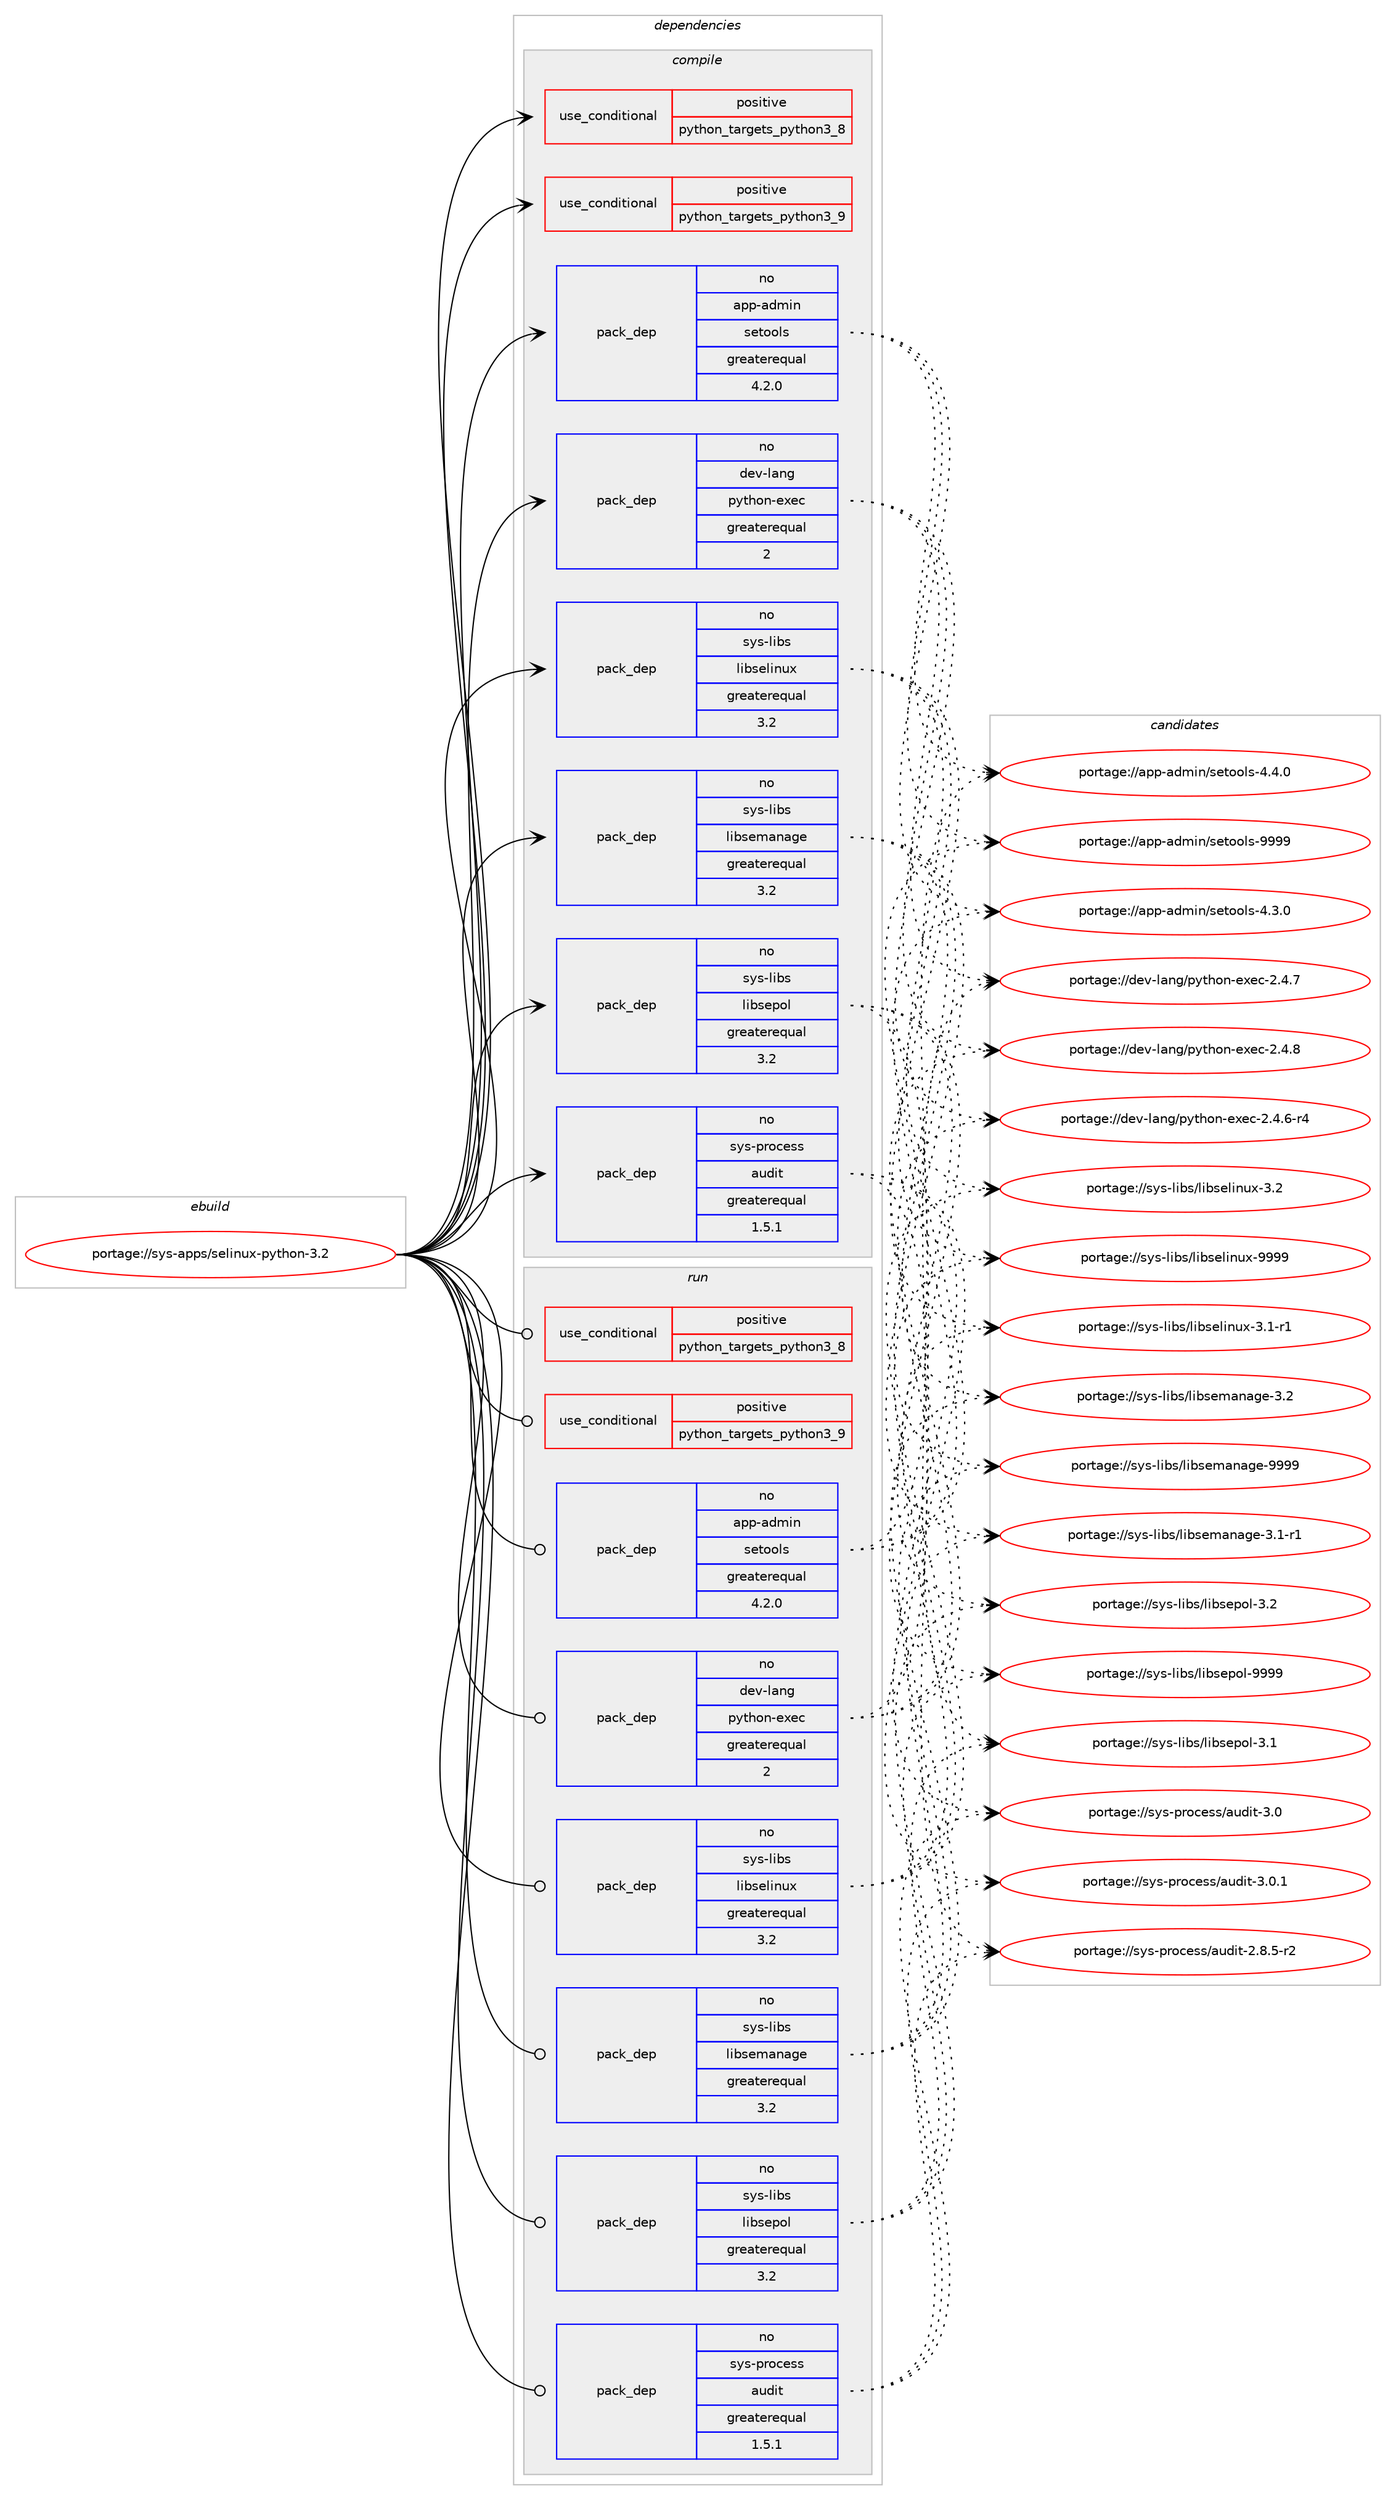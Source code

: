 digraph prolog {

# *************
# Graph options
# *************

newrank=true;
concentrate=true;
compound=true;
graph [rankdir=LR,fontname=Helvetica,fontsize=10,ranksep=1.5];#, ranksep=2.5, nodesep=0.2];
edge  [arrowhead=vee];
node  [fontname=Helvetica,fontsize=10];

# **********
# The ebuild
# **********

subgraph cluster_leftcol {
color=gray;
rank=same;
label=<<i>ebuild</i>>;
id [label="portage://sys-apps/selinux-python-3.2", color=red, width=4, href="../sys-apps/selinux-python-3.2.svg"];
}

# ****************
# The dependencies
# ****************

subgraph cluster_midcol {
color=gray;
label=<<i>dependencies</i>>;
subgraph cluster_compile {
fillcolor="#eeeeee";
style=filled;
label=<<i>compile</i>>;
subgraph cond215 {
dependency449 [label=<<TABLE BORDER="0" CELLBORDER="1" CELLSPACING="0" CELLPADDING="4"><TR><TD ROWSPAN="3" CELLPADDING="10">use_conditional</TD></TR><TR><TD>positive</TD></TR><TR><TD>python_targets_python3_8</TD></TR></TABLE>>, shape=none, color=red];
# *** BEGIN UNKNOWN DEPENDENCY TYPE (TODO) ***
# dependency449 -> package_dependency(portage://sys-apps/selinux-python-3.2,install,no,dev-lang,python,none,[,,],[slot(3.8)],[use(enable(xml),none)])
# *** END UNKNOWN DEPENDENCY TYPE (TODO) ***

}
id:e -> dependency449:w [weight=20,style="solid",arrowhead="vee"];
subgraph cond216 {
dependency450 [label=<<TABLE BORDER="0" CELLBORDER="1" CELLSPACING="0" CELLPADDING="4"><TR><TD ROWSPAN="3" CELLPADDING="10">use_conditional</TD></TR><TR><TD>positive</TD></TR><TR><TD>python_targets_python3_9</TD></TR></TABLE>>, shape=none, color=red];
# *** BEGIN UNKNOWN DEPENDENCY TYPE (TODO) ***
# dependency450 -> package_dependency(portage://sys-apps/selinux-python-3.2,install,no,dev-lang,python,none,[,,],[slot(3.9)],[use(enable(xml),none)])
# *** END UNKNOWN DEPENDENCY TYPE (TODO) ***

}
id:e -> dependency450:w [weight=20,style="solid",arrowhead="vee"];
subgraph pack233 {
dependency451 [label=<<TABLE BORDER="0" CELLBORDER="1" CELLSPACING="0" CELLPADDING="4" WIDTH="220"><TR><TD ROWSPAN="6" CELLPADDING="30">pack_dep</TD></TR><TR><TD WIDTH="110">no</TD></TR><TR><TD>app-admin</TD></TR><TR><TD>setools</TD></TR><TR><TD>greaterequal</TD></TR><TR><TD>4.2.0</TD></TR></TABLE>>, shape=none, color=blue];
}
id:e -> dependency451:w [weight=20,style="solid",arrowhead="vee"];
subgraph pack234 {
dependency452 [label=<<TABLE BORDER="0" CELLBORDER="1" CELLSPACING="0" CELLPADDING="4" WIDTH="220"><TR><TD ROWSPAN="6" CELLPADDING="30">pack_dep</TD></TR><TR><TD WIDTH="110">no</TD></TR><TR><TD>dev-lang</TD></TR><TR><TD>python-exec</TD></TR><TR><TD>greaterequal</TD></TR><TR><TD>2</TD></TR></TABLE>>, shape=none, color=blue];
}
id:e -> dependency452:w [weight=20,style="solid",arrowhead="vee"];
subgraph pack235 {
dependency453 [label=<<TABLE BORDER="0" CELLBORDER="1" CELLSPACING="0" CELLPADDING="4" WIDTH="220"><TR><TD ROWSPAN="6" CELLPADDING="30">pack_dep</TD></TR><TR><TD WIDTH="110">no</TD></TR><TR><TD>sys-libs</TD></TR><TR><TD>libselinux</TD></TR><TR><TD>greaterequal</TD></TR><TR><TD>3.2</TD></TR></TABLE>>, shape=none, color=blue];
}
id:e -> dependency453:w [weight=20,style="solid",arrowhead="vee"];
subgraph pack236 {
dependency454 [label=<<TABLE BORDER="0" CELLBORDER="1" CELLSPACING="0" CELLPADDING="4" WIDTH="220"><TR><TD ROWSPAN="6" CELLPADDING="30">pack_dep</TD></TR><TR><TD WIDTH="110">no</TD></TR><TR><TD>sys-libs</TD></TR><TR><TD>libsemanage</TD></TR><TR><TD>greaterequal</TD></TR><TR><TD>3.2</TD></TR></TABLE>>, shape=none, color=blue];
}
id:e -> dependency454:w [weight=20,style="solid",arrowhead="vee"];
subgraph pack237 {
dependency455 [label=<<TABLE BORDER="0" CELLBORDER="1" CELLSPACING="0" CELLPADDING="4" WIDTH="220"><TR><TD ROWSPAN="6" CELLPADDING="30">pack_dep</TD></TR><TR><TD WIDTH="110">no</TD></TR><TR><TD>sys-libs</TD></TR><TR><TD>libsepol</TD></TR><TR><TD>greaterequal</TD></TR><TR><TD>3.2</TD></TR></TABLE>>, shape=none, color=blue];
}
id:e -> dependency455:w [weight=20,style="solid",arrowhead="vee"];
subgraph pack238 {
dependency456 [label=<<TABLE BORDER="0" CELLBORDER="1" CELLSPACING="0" CELLPADDING="4" WIDTH="220"><TR><TD ROWSPAN="6" CELLPADDING="30">pack_dep</TD></TR><TR><TD WIDTH="110">no</TD></TR><TR><TD>sys-process</TD></TR><TR><TD>audit</TD></TR><TR><TD>greaterequal</TD></TR><TR><TD>1.5.1</TD></TR></TABLE>>, shape=none, color=blue];
}
id:e -> dependency456:w [weight=20,style="solid",arrowhead="vee"];
}
subgraph cluster_compileandrun {
fillcolor="#eeeeee";
style=filled;
label=<<i>compile and run</i>>;
}
subgraph cluster_run {
fillcolor="#eeeeee";
style=filled;
label=<<i>run</i>>;
subgraph cond217 {
dependency457 [label=<<TABLE BORDER="0" CELLBORDER="1" CELLSPACING="0" CELLPADDING="4"><TR><TD ROWSPAN="3" CELLPADDING="10">use_conditional</TD></TR><TR><TD>positive</TD></TR><TR><TD>python_targets_python3_8</TD></TR></TABLE>>, shape=none, color=red];
# *** BEGIN UNKNOWN DEPENDENCY TYPE (TODO) ***
# dependency457 -> package_dependency(portage://sys-apps/selinux-python-3.2,run,no,dev-lang,python,none,[,,],[slot(3.8)],[use(enable(xml),none)])
# *** END UNKNOWN DEPENDENCY TYPE (TODO) ***

}
id:e -> dependency457:w [weight=20,style="solid",arrowhead="odot"];
subgraph cond218 {
dependency458 [label=<<TABLE BORDER="0" CELLBORDER="1" CELLSPACING="0" CELLPADDING="4"><TR><TD ROWSPAN="3" CELLPADDING="10">use_conditional</TD></TR><TR><TD>positive</TD></TR><TR><TD>python_targets_python3_9</TD></TR></TABLE>>, shape=none, color=red];
# *** BEGIN UNKNOWN DEPENDENCY TYPE (TODO) ***
# dependency458 -> package_dependency(portage://sys-apps/selinux-python-3.2,run,no,dev-lang,python,none,[,,],[slot(3.9)],[use(enable(xml),none)])
# *** END UNKNOWN DEPENDENCY TYPE (TODO) ***

}
id:e -> dependency458:w [weight=20,style="solid",arrowhead="odot"];
subgraph pack239 {
dependency459 [label=<<TABLE BORDER="0" CELLBORDER="1" CELLSPACING="0" CELLPADDING="4" WIDTH="220"><TR><TD ROWSPAN="6" CELLPADDING="30">pack_dep</TD></TR><TR><TD WIDTH="110">no</TD></TR><TR><TD>app-admin</TD></TR><TR><TD>setools</TD></TR><TR><TD>greaterequal</TD></TR><TR><TD>4.2.0</TD></TR></TABLE>>, shape=none, color=blue];
}
id:e -> dependency459:w [weight=20,style="solid",arrowhead="odot"];
subgraph pack240 {
dependency460 [label=<<TABLE BORDER="0" CELLBORDER="1" CELLSPACING="0" CELLPADDING="4" WIDTH="220"><TR><TD ROWSPAN="6" CELLPADDING="30">pack_dep</TD></TR><TR><TD WIDTH="110">no</TD></TR><TR><TD>dev-lang</TD></TR><TR><TD>python-exec</TD></TR><TR><TD>greaterequal</TD></TR><TR><TD>2</TD></TR></TABLE>>, shape=none, color=blue];
}
id:e -> dependency460:w [weight=20,style="solid",arrowhead="odot"];
subgraph pack241 {
dependency461 [label=<<TABLE BORDER="0" CELLBORDER="1" CELLSPACING="0" CELLPADDING="4" WIDTH="220"><TR><TD ROWSPAN="6" CELLPADDING="30">pack_dep</TD></TR><TR><TD WIDTH="110">no</TD></TR><TR><TD>sys-libs</TD></TR><TR><TD>libselinux</TD></TR><TR><TD>greaterequal</TD></TR><TR><TD>3.2</TD></TR></TABLE>>, shape=none, color=blue];
}
id:e -> dependency461:w [weight=20,style="solid",arrowhead="odot"];
subgraph pack242 {
dependency462 [label=<<TABLE BORDER="0" CELLBORDER="1" CELLSPACING="0" CELLPADDING="4" WIDTH="220"><TR><TD ROWSPAN="6" CELLPADDING="30">pack_dep</TD></TR><TR><TD WIDTH="110">no</TD></TR><TR><TD>sys-libs</TD></TR><TR><TD>libsemanage</TD></TR><TR><TD>greaterequal</TD></TR><TR><TD>3.2</TD></TR></TABLE>>, shape=none, color=blue];
}
id:e -> dependency462:w [weight=20,style="solid",arrowhead="odot"];
subgraph pack243 {
dependency463 [label=<<TABLE BORDER="0" CELLBORDER="1" CELLSPACING="0" CELLPADDING="4" WIDTH="220"><TR><TD ROWSPAN="6" CELLPADDING="30">pack_dep</TD></TR><TR><TD WIDTH="110">no</TD></TR><TR><TD>sys-libs</TD></TR><TR><TD>libsepol</TD></TR><TR><TD>greaterequal</TD></TR><TR><TD>3.2</TD></TR></TABLE>>, shape=none, color=blue];
}
id:e -> dependency463:w [weight=20,style="solid",arrowhead="odot"];
subgraph pack244 {
dependency464 [label=<<TABLE BORDER="0" CELLBORDER="1" CELLSPACING="0" CELLPADDING="4" WIDTH="220"><TR><TD ROWSPAN="6" CELLPADDING="30">pack_dep</TD></TR><TR><TD WIDTH="110">no</TD></TR><TR><TD>sys-process</TD></TR><TR><TD>audit</TD></TR><TR><TD>greaterequal</TD></TR><TR><TD>1.5.1</TD></TR></TABLE>>, shape=none, color=blue];
}
id:e -> dependency464:w [weight=20,style="solid",arrowhead="odot"];
}
}

# **************
# The candidates
# **************

subgraph cluster_choices {
rank=same;
color=gray;
label=<<i>candidates</i>>;

subgraph choice233 {
color=black;
nodesep=1;
choice97112112459710010910511047115101116111111108115455246514648 [label="portage://app-admin/setools-4.3.0", color=red, width=4,href="../app-admin/setools-4.3.0.svg"];
choice97112112459710010910511047115101116111111108115455246524648 [label="portage://app-admin/setools-4.4.0", color=red, width=4,href="../app-admin/setools-4.4.0.svg"];
choice971121124597100109105110471151011161111111081154557575757 [label="portage://app-admin/setools-9999", color=red, width=4,href="../app-admin/setools-9999.svg"];
dependency451:e -> choice97112112459710010910511047115101116111111108115455246514648:w [style=dotted,weight="100"];
dependency451:e -> choice97112112459710010910511047115101116111111108115455246524648:w [style=dotted,weight="100"];
dependency451:e -> choice971121124597100109105110471151011161111111081154557575757:w [style=dotted,weight="100"];
}
subgraph choice234 {
color=black;
nodesep=1;
choice10010111845108971101034711212111610411111045101120101994550465246544511452 [label="portage://dev-lang/python-exec-2.4.6-r4", color=red, width=4,href="../dev-lang/python-exec-2.4.6-r4.svg"];
choice1001011184510897110103471121211161041111104510112010199455046524655 [label="portage://dev-lang/python-exec-2.4.7", color=red, width=4,href="../dev-lang/python-exec-2.4.7.svg"];
choice1001011184510897110103471121211161041111104510112010199455046524656 [label="portage://dev-lang/python-exec-2.4.8", color=red, width=4,href="../dev-lang/python-exec-2.4.8.svg"];
dependency452:e -> choice10010111845108971101034711212111610411111045101120101994550465246544511452:w [style=dotted,weight="100"];
dependency452:e -> choice1001011184510897110103471121211161041111104510112010199455046524655:w [style=dotted,weight="100"];
dependency452:e -> choice1001011184510897110103471121211161041111104510112010199455046524656:w [style=dotted,weight="100"];
}
subgraph choice235 {
color=black;
nodesep=1;
choice11512111545108105981154710810598115101108105110117120455146494511449 [label="portage://sys-libs/libselinux-3.1-r1", color=red, width=4,href="../sys-libs/libselinux-3.1-r1.svg"];
choice1151211154510810598115471081059811510110810511011712045514650 [label="portage://sys-libs/libselinux-3.2", color=red, width=4,href="../sys-libs/libselinux-3.2.svg"];
choice115121115451081059811547108105981151011081051101171204557575757 [label="portage://sys-libs/libselinux-9999", color=red, width=4,href="../sys-libs/libselinux-9999.svg"];
dependency453:e -> choice11512111545108105981154710810598115101108105110117120455146494511449:w [style=dotted,weight="100"];
dependency453:e -> choice1151211154510810598115471081059811510110810511011712045514650:w [style=dotted,weight="100"];
dependency453:e -> choice115121115451081059811547108105981151011081051101171204557575757:w [style=dotted,weight="100"];
}
subgraph choice236 {
color=black;
nodesep=1;
choice115121115451081059811547108105981151011099711097103101455146494511449 [label="portage://sys-libs/libsemanage-3.1-r1", color=red, width=4,href="../sys-libs/libsemanage-3.1-r1.svg"];
choice11512111545108105981154710810598115101109971109710310145514650 [label="portage://sys-libs/libsemanage-3.2", color=red, width=4,href="../sys-libs/libsemanage-3.2.svg"];
choice1151211154510810598115471081059811510110997110971031014557575757 [label="portage://sys-libs/libsemanage-9999", color=red, width=4,href="../sys-libs/libsemanage-9999.svg"];
dependency454:e -> choice115121115451081059811547108105981151011099711097103101455146494511449:w [style=dotted,weight="100"];
dependency454:e -> choice11512111545108105981154710810598115101109971109710310145514650:w [style=dotted,weight="100"];
dependency454:e -> choice1151211154510810598115471081059811510110997110971031014557575757:w [style=dotted,weight="100"];
}
subgraph choice237 {
color=black;
nodesep=1;
choice1151211154510810598115471081059811510111211110845514649 [label="portage://sys-libs/libsepol-3.1", color=red, width=4,href="../sys-libs/libsepol-3.1.svg"];
choice1151211154510810598115471081059811510111211110845514650 [label="portage://sys-libs/libsepol-3.2", color=red, width=4,href="../sys-libs/libsepol-3.2.svg"];
choice115121115451081059811547108105981151011121111084557575757 [label="portage://sys-libs/libsepol-9999", color=red, width=4,href="../sys-libs/libsepol-9999.svg"];
dependency455:e -> choice1151211154510810598115471081059811510111211110845514649:w [style=dotted,weight="100"];
dependency455:e -> choice1151211154510810598115471081059811510111211110845514650:w [style=dotted,weight="100"];
dependency455:e -> choice115121115451081059811547108105981151011121111084557575757:w [style=dotted,weight="100"];
}
subgraph choice238 {
color=black;
nodesep=1;
choice115121115451121141119910111511547971171001051164550465646534511450 [label="portage://sys-process/audit-2.8.5-r2", color=red, width=4,href="../sys-process/audit-2.8.5-r2.svg"];
choice1151211154511211411199101115115479711710010511645514648 [label="portage://sys-process/audit-3.0", color=red, width=4,href="../sys-process/audit-3.0.svg"];
choice11512111545112114111991011151154797117100105116455146484649 [label="portage://sys-process/audit-3.0.1", color=red, width=4,href="../sys-process/audit-3.0.1.svg"];
dependency456:e -> choice115121115451121141119910111511547971171001051164550465646534511450:w [style=dotted,weight="100"];
dependency456:e -> choice1151211154511211411199101115115479711710010511645514648:w [style=dotted,weight="100"];
dependency456:e -> choice11512111545112114111991011151154797117100105116455146484649:w [style=dotted,weight="100"];
}
subgraph choice239 {
color=black;
nodesep=1;
choice97112112459710010910511047115101116111111108115455246514648 [label="portage://app-admin/setools-4.3.0", color=red, width=4,href="../app-admin/setools-4.3.0.svg"];
choice97112112459710010910511047115101116111111108115455246524648 [label="portage://app-admin/setools-4.4.0", color=red, width=4,href="../app-admin/setools-4.4.0.svg"];
choice971121124597100109105110471151011161111111081154557575757 [label="portage://app-admin/setools-9999", color=red, width=4,href="../app-admin/setools-9999.svg"];
dependency459:e -> choice97112112459710010910511047115101116111111108115455246514648:w [style=dotted,weight="100"];
dependency459:e -> choice97112112459710010910511047115101116111111108115455246524648:w [style=dotted,weight="100"];
dependency459:e -> choice971121124597100109105110471151011161111111081154557575757:w [style=dotted,weight="100"];
}
subgraph choice240 {
color=black;
nodesep=1;
choice10010111845108971101034711212111610411111045101120101994550465246544511452 [label="portage://dev-lang/python-exec-2.4.6-r4", color=red, width=4,href="../dev-lang/python-exec-2.4.6-r4.svg"];
choice1001011184510897110103471121211161041111104510112010199455046524655 [label="portage://dev-lang/python-exec-2.4.7", color=red, width=4,href="../dev-lang/python-exec-2.4.7.svg"];
choice1001011184510897110103471121211161041111104510112010199455046524656 [label="portage://dev-lang/python-exec-2.4.8", color=red, width=4,href="../dev-lang/python-exec-2.4.8.svg"];
dependency460:e -> choice10010111845108971101034711212111610411111045101120101994550465246544511452:w [style=dotted,weight="100"];
dependency460:e -> choice1001011184510897110103471121211161041111104510112010199455046524655:w [style=dotted,weight="100"];
dependency460:e -> choice1001011184510897110103471121211161041111104510112010199455046524656:w [style=dotted,weight="100"];
}
subgraph choice241 {
color=black;
nodesep=1;
choice11512111545108105981154710810598115101108105110117120455146494511449 [label="portage://sys-libs/libselinux-3.1-r1", color=red, width=4,href="../sys-libs/libselinux-3.1-r1.svg"];
choice1151211154510810598115471081059811510110810511011712045514650 [label="portage://sys-libs/libselinux-3.2", color=red, width=4,href="../sys-libs/libselinux-3.2.svg"];
choice115121115451081059811547108105981151011081051101171204557575757 [label="portage://sys-libs/libselinux-9999", color=red, width=4,href="../sys-libs/libselinux-9999.svg"];
dependency461:e -> choice11512111545108105981154710810598115101108105110117120455146494511449:w [style=dotted,weight="100"];
dependency461:e -> choice1151211154510810598115471081059811510110810511011712045514650:w [style=dotted,weight="100"];
dependency461:e -> choice115121115451081059811547108105981151011081051101171204557575757:w [style=dotted,weight="100"];
}
subgraph choice242 {
color=black;
nodesep=1;
choice115121115451081059811547108105981151011099711097103101455146494511449 [label="portage://sys-libs/libsemanage-3.1-r1", color=red, width=4,href="../sys-libs/libsemanage-3.1-r1.svg"];
choice11512111545108105981154710810598115101109971109710310145514650 [label="portage://sys-libs/libsemanage-3.2", color=red, width=4,href="../sys-libs/libsemanage-3.2.svg"];
choice1151211154510810598115471081059811510110997110971031014557575757 [label="portage://sys-libs/libsemanage-9999", color=red, width=4,href="../sys-libs/libsemanage-9999.svg"];
dependency462:e -> choice115121115451081059811547108105981151011099711097103101455146494511449:w [style=dotted,weight="100"];
dependency462:e -> choice11512111545108105981154710810598115101109971109710310145514650:w [style=dotted,weight="100"];
dependency462:e -> choice1151211154510810598115471081059811510110997110971031014557575757:w [style=dotted,weight="100"];
}
subgraph choice243 {
color=black;
nodesep=1;
choice1151211154510810598115471081059811510111211110845514649 [label="portage://sys-libs/libsepol-3.1", color=red, width=4,href="../sys-libs/libsepol-3.1.svg"];
choice1151211154510810598115471081059811510111211110845514650 [label="portage://sys-libs/libsepol-3.2", color=red, width=4,href="../sys-libs/libsepol-3.2.svg"];
choice115121115451081059811547108105981151011121111084557575757 [label="portage://sys-libs/libsepol-9999", color=red, width=4,href="../sys-libs/libsepol-9999.svg"];
dependency463:e -> choice1151211154510810598115471081059811510111211110845514649:w [style=dotted,weight="100"];
dependency463:e -> choice1151211154510810598115471081059811510111211110845514650:w [style=dotted,weight="100"];
dependency463:e -> choice115121115451081059811547108105981151011121111084557575757:w [style=dotted,weight="100"];
}
subgraph choice244 {
color=black;
nodesep=1;
choice115121115451121141119910111511547971171001051164550465646534511450 [label="portage://sys-process/audit-2.8.5-r2", color=red, width=4,href="../sys-process/audit-2.8.5-r2.svg"];
choice1151211154511211411199101115115479711710010511645514648 [label="portage://sys-process/audit-3.0", color=red, width=4,href="../sys-process/audit-3.0.svg"];
choice11512111545112114111991011151154797117100105116455146484649 [label="portage://sys-process/audit-3.0.1", color=red, width=4,href="../sys-process/audit-3.0.1.svg"];
dependency464:e -> choice115121115451121141119910111511547971171001051164550465646534511450:w [style=dotted,weight="100"];
dependency464:e -> choice1151211154511211411199101115115479711710010511645514648:w [style=dotted,weight="100"];
dependency464:e -> choice11512111545112114111991011151154797117100105116455146484649:w [style=dotted,weight="100"];
}
}

}
